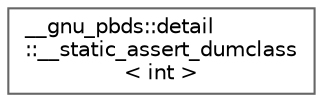 digraph "Graphical Class Hierarchy"
{
 // LATEX_PDF_SIZE
  bgcolor="transparent";
  edge [fontname=Helvetica,fontsize=10,labelfontname=Helvetica,labelfontsize=10];
  node [fontname=Helvetica,fontsize=10,shape=box,height=0.2,width=0.4];
  rankdir="LR";
  Node0 [id="Node000000",label="__gnu_pbds::detail\l::__static_assert_dumclass\l\< int \>",height=0.2,width=0.4,color="grey40", fillcolor="white", style="filled",URL="$struct____gnu__pbds_1_1detail_1_1____static__assert__dumclass.html",tooltip=" "];
}
